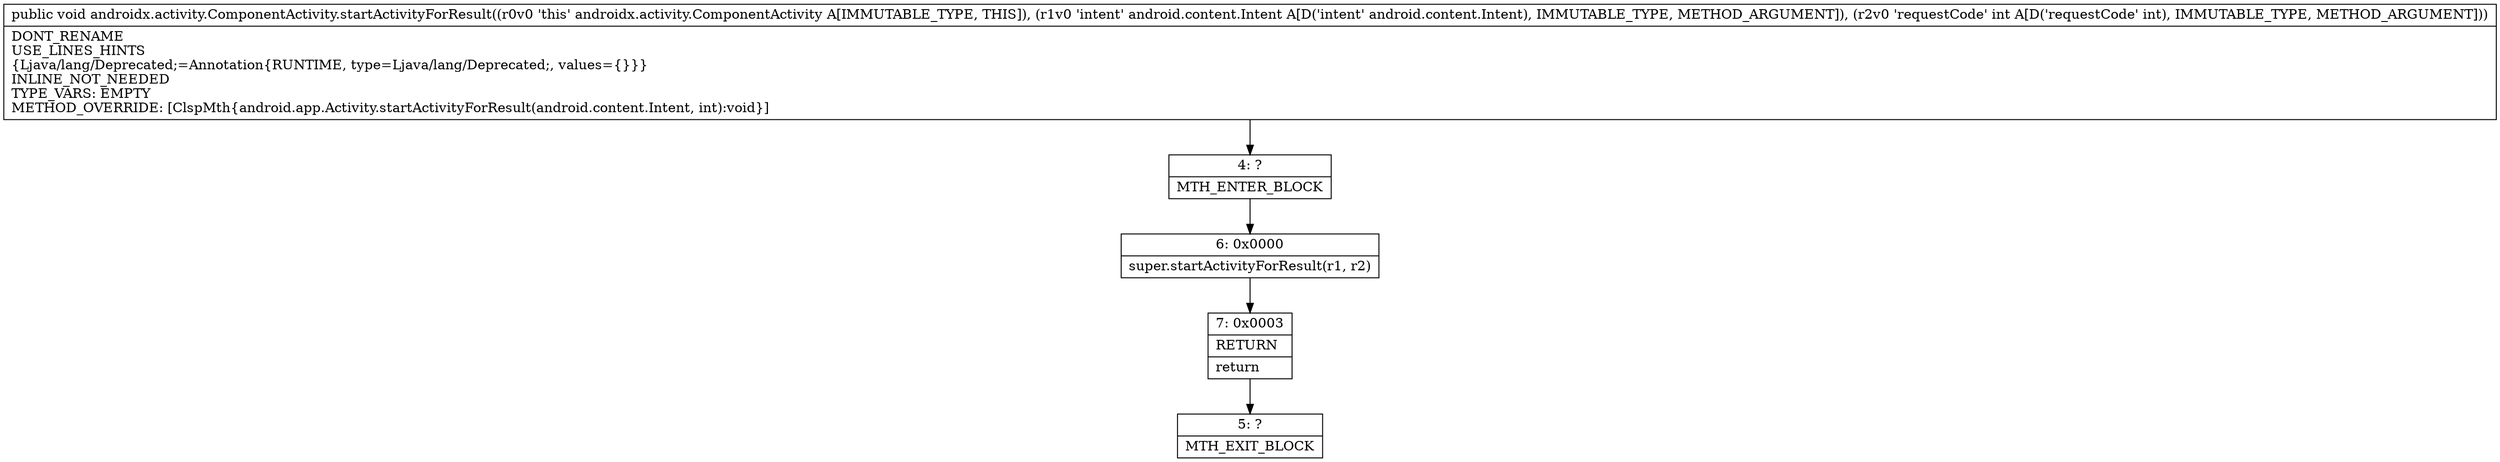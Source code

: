 digraph "CFG forandroidx.activity.ComponentActivity.startActivityForResult(Landroid\/content\/Intent;I)V" {
Node_4 [shape=record,label="{4\:\ ?|MTH_ENTER_BLOCK\l}"];
Node_6 [shape=record,label="{6\:\ 0x0000|super.startActivityForResult(r1, r2)\l}"];
Node_7 [shape=record,label="{7\:\ 0x0003|RETURN\l|return\l}"];
Node_5 [shape=record,label="{5\:\ ?|MTH_EXIT_BLOCK\l}"];
MethodNode[shape=record,label="{public void androidx.activity.ComponentActivity.startActivityForResult((r0v0 'this' androidx.activity.ComponentActivity A[IMMUTABLE_TYPE, THIS]), (r1v0 'intent' android.content.Intent A[D('intent' android.content.Intent), IMMUTABLE_TYPE, METHOD_ARGUMENT]), (r2v0 'requestCode' int A[D('requestCode' int), IMMUTABLE_TYPE, METHOD_ARGUMENT]))  | DONT_RENAME\lUSE_LINES_HINTS\l\{Ljava\/lang\/Deprecated;=Annotation\{RUNTIME, type=Ljava\/lang\/Deprecated;, values=\{\}\}\}\lINLINE_NOT_NEEDED\lTYPE_VARS: EMPTY\lMETHOD_OVERRIDE: [ClspMth\{android.app.Activity.startActivityForResult(android.content.Intent, int):void\}]\l}"];
MethodNode -> Node_4;Node_4 -> Node_6;
Node_6 -> Node_7;
Node_7 -> Node_5;
}

